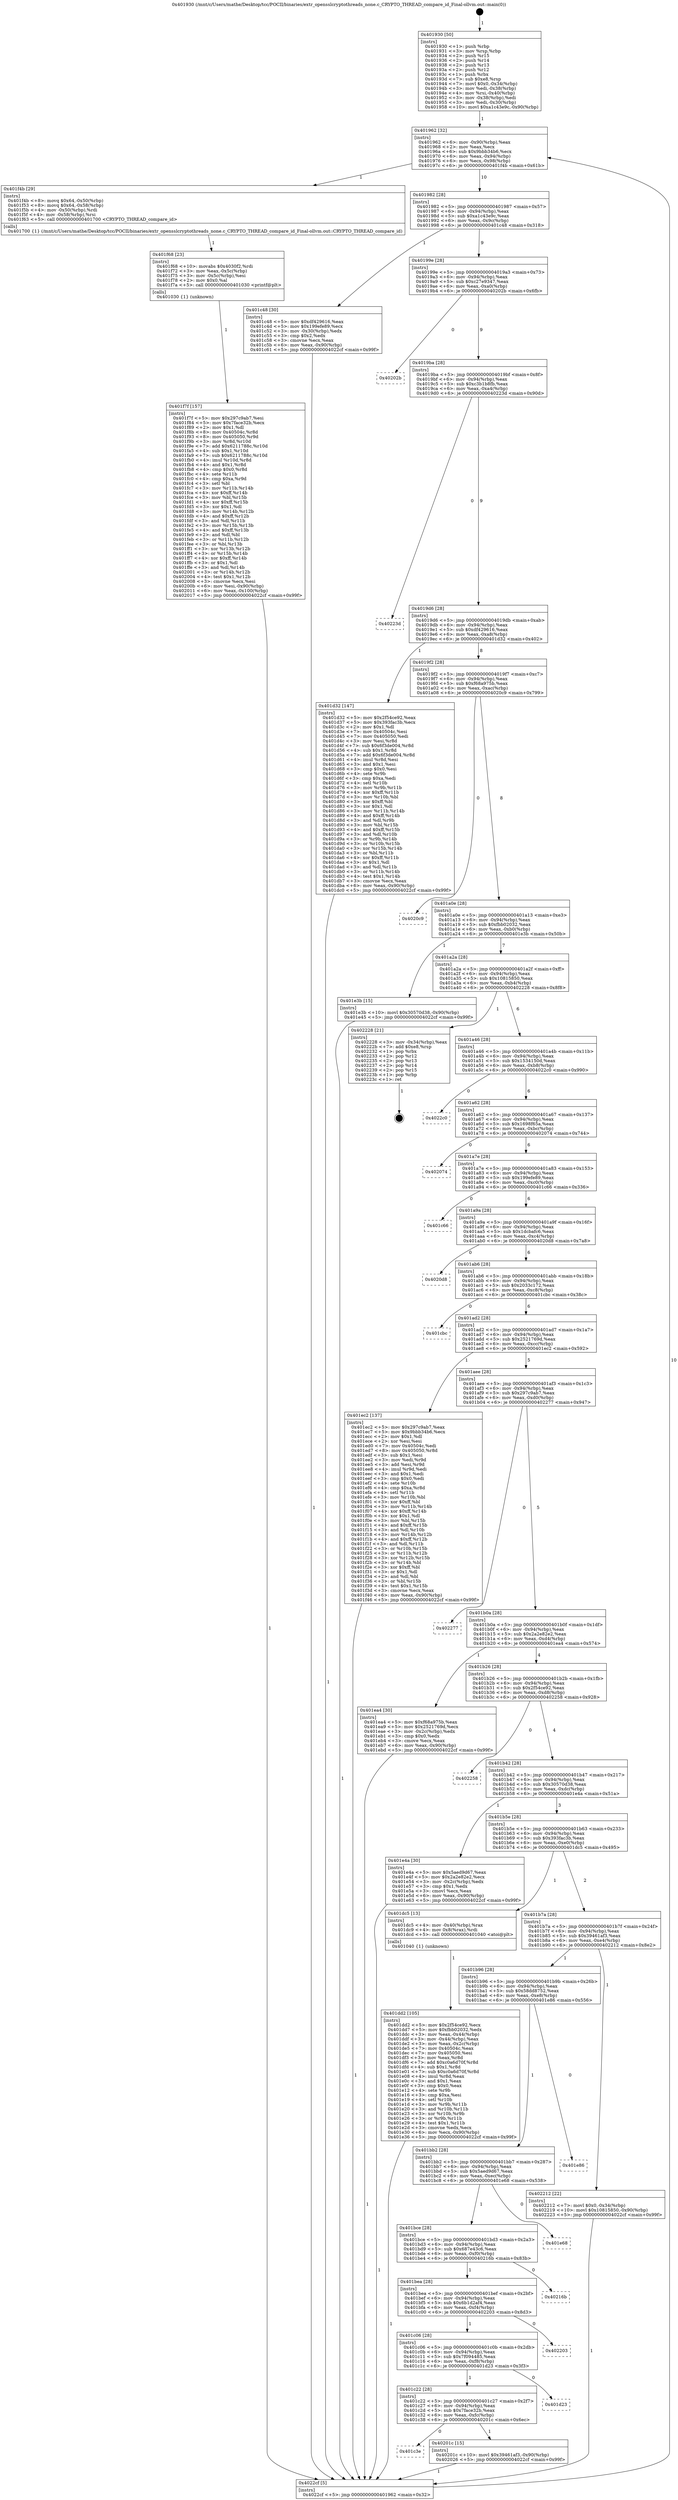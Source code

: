 digraph "0x401930" {
  label = "0x401930 (/mnt/c/Users/mathe/Desktop/tcc/POCII/binaries/extr_opensslcryptothreads_none.c_CRYPTO_THREAD_compare_id_Final-ollvm.out::main(0))"
  labelloc = "t"
  node[shape=record]

  Entry [label="",width=0.3,height=0.3,shape=circle,fillcolor=black,style=filled]
  "0x401962" [label="{
     0x401962 [32]\l
     | [instrs]\l
     &nbsp;&nbsp;0x401962 \<+6\>: mov -0x90(%rbp),%eax\l
     &nbsp;&nbsp;0x401968 \<+2\>: mov %eax,%ecx\l
     &nbsp;&nbsp;0x40196a \<+6\>: sub $0x9bbb34b6,%ecx\l
     &nbsp;&nbsp;0x401970 \<+6\>: mov %eax,-0x94(%rbp)\l
     &nbsp;&nbsp;0x401976 \<+6\>: mov %ecx,-0x98(%rbp)\l
     &nbsp;&nbsp;0x40197c \<+6\>: je 0000000000401f4b \<main+0x61b\>\l
  }"]
  "0x401f4b" [label="{
     0x401f4b [29]\l
     | [instrs]\l
     &nbsp;&nbsp;0x401f4b \<+8\>: movq $0x64,-0x50(%rbp)\l
     &nbsp;&nbsp;0x401f53 \<+8\>: movq $0x64,-0x58(%rbp)\l
     &nbsp;&nbsp;0x401f5b \<+4\>: mov -0x50(%rbp),%rdi\l
     &nbsp;&nbsp;0x401f5f \<+4\>: mov -0x58(%rbp),%rsi\l
     &nbsp;&nbsp;0x401f63 \<+5\>: call 0000000000401700 \<CRYPTO_THREAD_compare_id\>\l
     | [calls]\l
     &nbsp;&nbsp;0x401700 \{1\} (/mnt/c/Users/mathe/Desktop/tcc/POCII/binaries/extr_opensslcryptothreads_none.c_CRYPTO_THREAD_compare_id_Final-ollvm.out::CRYPTO_THREAD_compare_id)\l
  }"]
  "0x401982" [label="{
     0x401982 [28]\l
     | [instrs]\l
     &nbsp;&nbsp;0x401982 \<+5\>: jmp 0000000000401987 \<main+0x57\>\l
     &nbsp;&nbsp;0x401987 \<+6\>: mov -0x94(%rbp),%eax\l
     &nbsp;&nbsp;0x40198d \<+5\>: sub $0xa1c43e9c,%eax\l
     &nbsp;&nbsp;0x401992 \<+6\>: mov %eax,-0x9c(%rbp)\l
     &nbsp;&nbsp;0x401998 \<+6\>: je 0000000000401c48 \<main+0x318\>\l
  }"]
  Exit [label="",width=0.3,height=0.3,shape=circle,fillcolor=black,style=filled,peripheries=2]
  "0x401c48" [label="{
     0x401c48 [30]\l
     | [instrs]\l
     &nbsp;&nbsp;0x401c48 \<+5\>: mov $0xdf429616,%eax\l
     &nbsp;&nbsp;0x401c4d \<+5\>: mov $0x199efe89,%ecx\l
     &nbsp;&nbsp;0x401c52 \<+3\>: mov -0x30(%rbp),%edx\l
     &nbsp;&nbsp;0x401c55 \<+3\>: cmp $0x2,%edx\l
     &nbsp;&nbsp;0x401c58 \<+3\>: cmovne %ecx,%eax\l
     &nbsp;&nbsp;0x401c5b \<+6\>: mov %eax,-0x90(%rbp)\l
     &nbsp;&nbsp;0x401c61 \<+5\>: jmp 00000000004022cf \<main+0x99f\>\l
  }"]
  "0x40199e" [label="{
     0x40199e [28]\l
     | [instrs]\l
     &nbsp;&nbsp;0x40199e \<+5\>: jmp 00000000004019a3 \<main+0x73\>\l
     &nbsp;&nbsp;0x4019a3 \<+6\>: mov -0x94(%rbp),%eax\l
     &nbsp;&nbsp;0x4019a9 \<+5\>: sub $0xc27e9347,%eax\l
     &nbsp;&nbsp;0x4019ae \<+6\>: mov %eax,-0xa0(%rbp)\l
     &nbsp;&nbsp;0x4019b4 \<+6\>: je 000000000040202b \<main+0x6fb\>\l
  }"]
  "0x4022cf" [label="{
     0x4022cf [5]\l
     | [instrs]\l
     &nbsp;&nbsp;0x4022cf \<+5\>: jmp 0000000000401962 \<main+0x32\>\l
  }"]
  "0x401930" [label="{
     0x401930 [50]\l
     | [instrs]\l
     &nbsp;&nbsp;0x401930 \<+1\>: push %rbp\l
     &nbsp;&nbsp;0x401931 \<+3\>: mov %rsp,%rbp\l
     &nbsp;&nbsp;0x401934 \<+2\>: push %r15\l
     &nbsp;&nbsp;0x401936 \<+2\>: push %r14\l
     &nbsp;&nbsp;0x401938 \<+2\>: push %r13\l
     &nbsp;&nbsp;0x40193a \<+2\>: push %r12\l
     &nbsp;&nbsp;0x40193c \<+1\>: push %rbx\l
     &nbsp;&nbsp;0x40193d \<+7\>: sub $0xe8,%rsp\l
     &nbsp;&nbsp;0x401944 \<+7\>: movl $0x0,-0x34(%rbp)\l
     &nbsp;&nbsp;0x40194b \<+3\>: mov %edi,-0x38(%rbp)\l
     &nbsp;&nbsp;0x40194e \<+4\>: mov %rsi,-0x40(%rbp)\l
     &nbsp;&nbsp;0x401952 \<+3\>: mov -0x38(%rbp),%edi\l
     &nbsp;&nbsp;0x401955 \<+3\>: mov %edi,-0x30(%rbp)\l
     &nbsp;&nbsp;0x401958 \<+10\>: movl $0xa1c43e9c,-0x90(%rbp)\l
  }"]
  "0x401c3e" [label="{
     0x401c3e\l
  }", style=dashed]
  "0x40202b" [label="{
     0x40202b\l
  }", style=dashed]
  "0x4019ba" [label="{
     0x4019ba [28]\l
     | [instrs]\l
     &nbsp;&nbsp;0x4019ba \<+5\>: jmp 00000000004019bf \<main+0x8f\>\l
     &nbsp;&nbsp;0x4019bf \<+6\>: mov -0x94(%rbp),%eax\l
     &nbsp;&nbsp;0x4019c5 \<+5\>: sub $0xc3b1b8fb,%eax\l
     &nbsp;&nbsp;0x4019ca \<+6\>: mov %eax,-0xa4(%rbp)\l
     &nbsp;&nbsp;0x4019d0 \<+6\>: je 000000000040223d \<main+0x90d\>\l
  }"]
  "0x40201c" [label="{
     0x40201c [15]\l
     | [instrs]\l
     &nbsp;&nbsp;0x40201c \<+10\>: movl $0x39461af3,-0x90(%rbp)\l
     &nbsp;&nbsp;0x402026 \<+5\>: jmp 00000000004022cf \<main+0x99f\>\l
  }"]
  "0x40223d" [label="{
     0x40223d\l
  }", style=dashed]
  "0x4019d6" [label="{
     0x4019d6 [28]\l
     | [instrs]\l
     &nbsp;&nbsp;0x4019d6 \<+5\>: jmp 00000000004019db \<main+0xab\>\l
     &nbsp;&nbsp;0x4019db \<+6\>: mov -0x94(%rbp),%eax\l
     &nbsp;&nbsp;0x4019e1 \<+5\>: sub $0xdf429616,%eax\l
     &nbsp;&nbsp;0x4019e6 \<+6\>: mov %eax,-0xa8(%rbp)\l
     &nbsp;&nbsp;0x4019ec \<+6\>: je 0000000000401d32 \<main+0x402\>\l
  }"]
  "0x401c22" [label="{
     0x401c22 [28]\l
     | [instrs]\l
     &nbsp;&nbsp;0x401c22 \<+5\>: jmp 0000000000401c27 \<main+0x2f7\>\l
     &nbsp;&nbsp;0x401c27 \<+6\>: mov -0x94(%rbp),%eax\l
     &nbsp;&nbsp;0x401c2d \<+5\>: sub $0x7face32b,%eax\l
     &nbsp;&nbsp;0x401c32 \<+6\>: mov %eax,-0xfc(%rbp)\l
     &nbsp;&nbsp;0x401c38 \<+6\>: je 000000000040201c \<main+0x6ec\>\l
  }"]
  "0x401d32" [label="{
     0x401d32 [147]\l
     | [instrs]\l
     &nbsp;&nbsp;0x401d32 \<+5\>: mov $0x2f54ce92,%eax\l
     &nbsp;&nbsp;0x401d37 \<+5\>: mov $0x393fac3b,%ecx\l
     &nbsp;&nbsp;0x401d3c \<+2\>: mov $0x1,%dl\l
     &nbsp;&nbsp;0x401d3e \<+7\>: mov 0x40504c,%esi\l
     &nbsp;&nbsp;0x401d45 \<+7\>: mov 0x405050,%edi\l
     &nbsp;&nbsp;0x401d4c \<+3\>: mov %esi,%r8d\l
     &nbsp;&nbsp;0x401d4f \<+7\>: sub $0x6f3de004,%r8d\l
     &nbsp;&nbsp;0x401d56 \<+4\>: sub $0x1,%r8d\l
     &nbsp;&nbsp;0x401d5a \<+7\>: add $0x6f3de004,%r8d\l
     &nbsp;&nbsp;0x401d61 \<+4\>: imul %r8d,%esi\l
     &nbsp;&nbsp;0x401d65 \<+3\>: and $0x1,%esi\l
     &nbsp;&nbsp;0x401d68 \<+3\>: cmp $0x0,%esi\l
     &nbsp;&nbsp;0x401d6b \<+4\>: sete %r9b\l
     &nbsp;&nbsp;0x401d6f \<+3\>: cmp $0xa,%edi\l
     &nbsp;&nbsp;0x401d72 \<+4\>: setl %r10b\l
     &nbsp;&nbsp;0x401d76 \<+3\>: mov %r9b,%r11b\l
     &nbsp;&nbsp;0x401d79 \<+4\>: xor $0xff,%r11b\l
     &nbsp;&nbsp;0x401d7d \<+3\>: mov %r10b,%bl\l
     &nbsp;&nbsp;0x401d80 \<+3\>: xor $0xff,%bl\l
     &nbsp;&nbsp;0x401d83 \<+3\>: xor $0x1,%dl\l
     &nbsp;&nbsp;0x401d86 \<+3\>: mov %r11b,%r14b\l
     &nbsp;&nbsp;0x401d89 \<+4\>: and $0xff,%r14b\l
     &nbsp;&nbsp;0x401d8d \<+3\>: and %dl,%r9b\l
     &nbsp;&nbsp;0x401d90 \<+3\>: mov %bl,%r15b\l
     &nbsp;&nbsp;0x401d93 \<+4\>: and $0xff,%r15b\l
     &nbsp;&nbsp;0x401d97 \<+3\>: and %dl,%r10b\l
     &nbsp;&nbsp;0x401d9a \<+3\>: or %r9b,%r14b\l
     &nbsp;&nbsp;0x401d9d \<+3\>: or %r10b,%r15b\l
     &nbsp;&nbsp;0x401da0 \<+3\>: xor %r15b,%r14b\l
     &nbsp;&nbsp;0x401da3 \<+3\>: or %bl,%r11b\l
     &nbsp;&nbsp;0x401da6 \<+4\>: xor $0xff,%r11b\l
     &nbsp;&nbsp;0x401daa \<+3\>: or $0x1,%dl\l
     &nbsp;&nbsp;0x401dad \<+3\>: and %dl,%r11b\l
     &nbsp;&nbsp;0x401db0 \<+3\>: or %r11b,%r14b\l
     &nbsp;&nbsp;0x401db3 \<+4\>: test $0x1,%r14b\l
     &nbsp;&nbsp;0x401db7 \<+3\>: cmovne %ecx,%eax\l
     &nbsp;&nbsp;0x401dba \<+6\>: mov %eax,-0x90(%rbp)\l
     &nbsp;&nbsp;0x401dc0 \<+5\>: jmp 00000000004022cf \<main+0x99f\>\l
  }"]
  "0x4019f2" [label="{
     0x4019f2 [28]\l
     | [instrs]\l
     &nbsp;&nbsp;0x4019f2 \<+5\>: jmp 00000000004019f7 \<main+0xc7\>\l
     &nbsp;&nbsp;0x4019f7 \<+6\>: mov -0x94(%rbp),%eax\l
     &nbsp;&nbsp;0x4019fd \<+5\>: sub $0xf68a975b,%eax\l
     &nbsp;&nbsp;0x401a02 \<+6\>: mov %eax,-0xac(%rbp)\l
     &nbsp;&nbsp;0x401a08 \<+6\>: je 00000000004020c9 \<main+0x799\>\l
  }"]
  "0x401d23" [label="{
     0x401d23\l
  }", style=dashed]
  "0x4020c9" [label="{
     0x4020c9\l
  }", style=dashed]
  "0x401a0e" [label="{
     0x401a0e [28]\l
     | [instrs]\l
     &nbsp;&nbsp;0x401a0e \<+5\>: jmp 0000000000401a13 \<main+0xe3\>\l
     &nbsp;&nbsp;0x401a13 \<+6\>: mov -0x94(%rbp),%eax\l
     &nbsp;&nbsp;0x401a19 \<+5\>: sub $0xfbb02032,%eax\l
     &nbsp;&nbsp;0x401a1e \<+6\>: mov %eax,-0xb0(%rbp)\l
     &nbsp;&nbsp;0x401a24 \<+6\>: je 0000000000401e3b \<main+0x50b\>\l
  }"]
  "0x401c06" [label="{
     0x401c06 [28]\l
     | [instrs]\l
     &nbsp;&nbsp;0x401c06 \<+5\>: jmp 0000000000401c0b \<main+0x2db\>\l
     &nbsp;&nbsp;0x401c0b \<+6\>: mov -0x94(%rbp),%eax\l
     &nbsp;&nbsp;0x401c11 \<+5\>: sub $0x7f094485,%eax\l
     &nbsp;&nbsp;0x401c16 \<+6\>: mov %eax,-0xf8(%rbp)\l
     &nbsp;&nbsp;0x401c1c \<+6\>: je 0000000000401d23 \<main+0x3f3\>\l
  }"]
  "0x401e3b" [label="{
     0x401e3b [15]\l
     | [instrs]\l
     &nbsp;&nbsp;0x401e3b \<+10\>: movl $0x30570d38,-0x90(%rbp)\l
     &nbsp;&nbsp;0x401e45 \<+5\>: jmp 00000000004022cf \<main+0x99f\>\l
  }"]
  "0x401a2a" [label="{
     0x401a2a [28]\l
     | [instrs]\l
     &nbsp;&nbsp;0x401a2a \<+5\>: jmp 0000000000401a2f \<main+0xff\>\l
     &nbsp;&nbsp;0x401a2f \<+6\>: mov -0x94(%rbp),%eax\l
     &nbsp;&nbsp;0x401a35 \<+5\>: sub $0x10815850,%eax\l
     &nbsp;&nbsp;0x401a3a \<+6\>: mov %eax,-0xb4(%rbp)\l
     &nbsp;&nbsp;0x401a40 \<+6\>: je 0000000000402228 \<main+0x8f8\>\l
  }"]
  "0x402203" [label="{
     0x402203\l
  }", style=dashed]
  "0x402228" [label="{
     0x402228 [21]\l
     | [instrs]\l
     &nbsp;&nbsp;0x402228 \<+3\>: mov -0x34(%rbp),%eax\l
     &nbsp;&nbsp;0x40222b \<+7\>: add $0xe8,%rsp\l
     &nbsp;&nbsp;0x402232 \<+1\>: pop %rbx\l
     &nbsp;&nbsp;0x402233 \<+2\>: pop %r12\l
     &nbsp;&nbsp;0x402235 \<+2\>: pop %r13\l
     &nbsp;&nbsp;0x402237 \<+2\>: pop %r14\l
     &nbsp;&nbsp;0x402239 \<+2\>: pop %r15\l
     &nbsp;&nbsp;0x40223b \<+1\>: pop %rbp\l
     &nbsp;&nbsp;0x40223c \<+1\>: ret\l
  }"]
  "0x401a46" [label="{
     0x401a46 [28]\l
     | [instrs]\l
     &nbsp;&nbsp;0x401a46 \<+5\>: jmp 0000000000401a4b \<main+0x11b\>\l
     &nbsp;&nbsp;0x401a4b \<+6\>: mov -0x94(%rbp),%eax\l
     &nbsp;&nbsp;0x401a51 \<+5\>: sub $0x1534150d,%eax\l
     &nbsp;&nbsp;0x401a56 \<+6\>: mov %eax,-0xb8(%rbp)\l
     &nbsp;&nbsp;0x401a5c \<+6\>: je 00000000004022c0 \<main+0x990\>\l
  }"]
  "0x401bea" [label="{
     0x401bea [28]\l
     | [instrs]\l
     &nbsp;&nbsp;0x401bea \<+5\>: jmp 0000000000401bef \<main+0x2bf\>\l
     &nbsp;&nbsp;0x401bef \<+6\>: mov -0x94(%rbp),%eax\l
     &nbsp;&nbsp;0x401bf5 \<+5\>: sub $0x6b1d2af4,%eax\l
     &nbsp;&nbsp;0x401bfa \<+6\>: mov %eax,-0xf4(%rbp)\l
     &nbsp;&nbsp;0x401c00 \<+6\>: je 0000000000402203 \<main+0x8d3\>\l
  }"]
  "0x4022c0" [label="{
     0x4022c0\l
  }", style=dashed]
  "0x401a62" [label="{
     0x401a62 [28]\l
     | [instrs]\l
     &nbsp;&nbsp;0x401a62 \<+5\>: jmp 0000000000401a67 \<main+0x137\>\l
     &nbsp;&nbsp;0x401a67 \<+6\>: mov -0x94(%rbp),%eax\l
     &nbsp;&nbsp;0x401a6d \<+5\>: sub $0x1698f65a,%eax\l
     &nbsp;&nbsp;0x401a72 \<+6\>: mov %eax,-0xbc(%rbp)\l
     &nbsp;&nbsp;0x401a78 \<+6\>: je 0000000000402074 \<main+0x744\>\l
  }"]
  "0x40216b" [label="{
     0x40216b\l
  }", style=dashed]
  "0x402074" [label="{
     0x402074\l
  }", style=dashed]
  "0x401a7e" [label="{
     0x401a7e [28]\l
     | [instrs]\l
     &nbsp;&nbsp;0x401a7e \<+5\>: jmp 0000000000401a83 \<main+0x153\>\l
     &nbsp;&nbsp;0x401a83 \<+6\>: mov -0x94(%rbp),%eax\l
     &nbsp;&nbsp;0x401a89 \<+5\>: sub $0x199efe89,%eax\l
     &nbsp;&nbsp;0x401a8e \<+6\>: mov %eax,-0xc0(%rbp)\l
     &nbsp;&nbsp;0x401a94 \<+6\>: je 0000000000401c66 \<main+0x336\>\l
  }"]
  "0x401bce" [label="{
     0x401bce [28]\l
     | [instrs]\l
     &nbsp;&nbsp;0x401bce \<+5\>: jmp 0000000000401bd3 \<main+0x2a3\>\l
     &nbsp;&nbsp;0x401bd3 \<+6\>: mov -0x94(%rbp),%eax\l
     &nbsp;&nbsp;0x401bd9 \<+5\>: sub $0x687e43c6,%eax\l
     &nbsp;&nbsp;0x401bde \<+6\>: mov %eax,-0xf0(%rbp)\l
     &nbsp;&nbsp;0x401be4 \<+6\>: je 000000000040216b \<main+0x83b\>\l
  }"]
  "0x401c66" [label="{
     0x401c66\l
  }", style=dashed]
  "0x401a9a" [label="{
     0x401a9a [28]\l
     | [instrs]\l
     &nbsp;&nbsp;0x401a9a \<+5\>: jmp 0000000000401a9f \<main+0x16f\>\l
     &nbsp;&nbsp;0x401a9f \<+6\>: mov -0x94(%rbp),%eax\l
     &nbsp;&nbsp;0x401aa5 \<+5\>: sub $0x1dcbafc6,%eax\l
     &nbsp;&nbsp;0x401aaa \<+6\>: mov %eax,-0xc4(%rbp)\l
     &nbsp;&nbsp;0x401ab0 \<+6\>: je 00000000004020d8 \<main+0x7a8\>\l
  }"]
  "0x401e68" [label="{
     0x401e68\l
  }", style=dashed]
  "0x4020d8" [label="{
     0x4020d8\l
  }", style=dashed]
  "0x401ab6" [label="{
     0x401ab6 [28]\l
     | [instrs]\l
     &nbsp;&nbsp;0x401ab6 \<+5\>: jmp 0000000000401abb \<main+0x18b\>\l
     &nbsp;&nbsp;0x401abb \<+6\>: mov -0x94(%rbp),%eax\l
     &nbsp;&nbsp;0x401ac1 \<+5\>: sub $0x2033c172,%eax\l
     &nbsp;&nbsp;0x401ac6 \<+6\>: mov %eax,-0xc8(%rbp)\l
     &nbsp;&nbsp;0x401acc \<+6\>: je 0000000000401cbc \<main+0x38c\>\l
  }"]
  "0x401bb2" [label="{
     0x401bb2 [28]\l
     | [instrs]\l
     &nbsp;&nbsp;0x401bb2 \<+5\>: jmp 0000000000401bb7 \<main+0x287\>\l
     &nbsp;&nbsp;0x401bb7 \<+6\>: mov -0x94(%rbp),%eax\l
     &nbsp;&nbsp;0x401bbd \<+5\>: sub $0x5aed9d67,%eax\l
     &nbsp;&nbsp;0x401bc2 \<+6\>: mov %eax,-0xec(%rbp)\l
     &nbsp;&nbsp;0x401bc8 \<+6\>: je 0000000000401e68 \<main+0x538\>\l
  }"]
  "0x401cbc" [label="{
     0x401cbc\l
  }", style=dashed]
  "0x401ad2" [label="{
     0x401ad2 [28]\l
     | [instrs]\l
     &nbsp;&nbsp;0x401ad2 \<+5\>: jmp 0000000000401ad7 \<main+0x1a7\>\l
     &nbsp;&nbsp;0x401ad7 \<+6\>: mov -0x94(%rbp),%eax\l
     &nbsp;&nbsp;0x401add \<+5\>: sub $0x2521769d,%eax\l
     &nbsp;&nbsp;0x401ae2 \<+6\>: mov %eax,-0xcc(%rbp)\l
     &nbsp;&nbsp;0x401ae8 \<+6\>: je 0000000000401ec2 \<main+0x592\>\l
  }"]
  "0x401e86" [label="{
     0x401e86\l
  }", style=dashed]
  "0x401ec2" [label="{
     0x401ec2 [137]\l
     | [instrs]\l
     &nbsp;&nbsp;0x401ec2 \<+5\>: mov $0x297c9ab7,%eax\l
     &nbsp;&nbsp;0x401ec7 \<+5\>: mov $0x9bbb34b6,%ecx\l
     &nbsp;&nbsp;0x401ecc \<+2\>: mov $0x1,%dl\l
     &nbsp;&nbsp;0x401ece \<+2\>: xor %esi,%esi\l
     &nbsp;&nbsp;0x401ed0 \<+7\>: mov 0x40504c,%edi\l
     &nbsp;&nbsp;0x401ed7 \<+8\>: mov 0x405050,%r8d\l
     &nbsp;&nbsp;0x401edf \<+3\>: sub $0x1,%esi\l
     &nbsp;&nbsp;0x401ee2 \<+3\>: mov %edi,%r9d\l
     &nbsp;&nbsp;0x401ee5 \<+3\>: add %esi,%r9d\l
     &nbsp;&nbsp;0x401ee8 \<+4\>: imul %r9d,%edi\l
     &nbsp;&nbsp;0x401eec \<+3\>: and $0x1,%edi\l
     &nbsp;&nbsp;0x401eef \<+3\>: cmp $0x0,%edi\l
     &nbsp;&nbsp;0x401ef2 \<+4\>: sete %r10b\l
     &nbsp;&nbsp;0x401ef6 \<+4\>: cmp $0xa,%r8d\l
     &nbsp;&nbsp;0x401efa \<+4\>: setl %r11b\l
     &nbsp;&nbsp;0x401efe \<+3\>: mov %r10b,%bl\l
     &nbsp;&nbsp;0x401f01 \<+3\>: xor $0xff,%bl\l
     &nbsp;&nbsp;0x401f04 \<+3\>: mov %r11b,%r14b\l
     &nbsp;&nbsp;0x401f07 \<+4\>: xor $0xff,%r14b\l
     &nbsp;&nbsp;0x401f0b \<+3\>: xor $0x1,%dl\l
     &nbsp;&nbsp;0x401f0e \<+3\>: mov %bl,%r15b\l
     &nbsp;&nbsp;0x401f11 \<+4\>: and $0xff,%r15b\l
     &nbsp;&nbsp;0x401f15 \<+3\>: and %dl,%r10b\l
     &nbsp;&nbsp;0x401f18 \<+3\>: mov %r14b,%r12b\l
     &nbsp;&nbsp;0x401f1b \<+4\>: and $0xff,%r12b\l
     &nbsp;&nbsp;0x401f1f \<+3\>: and %dl,%r11b\l
     &nbsp;&nbsp;0x401f22 \<+3\>: or %r10b,%r15b\l
     &nbsp;&nbsp;0x401f25 \<+3\>: or %r11b,%r12b\l
     &nbsp;&nbsp;0x401f28 \<+3\>: xor %r12b,%r15b\l
     &nbsp;&nbsp;0x401f2b \<+3\>: or %r14b,%bl\l
     &nbsp;&nbsp;0x401f2e \<+3\>: xor $0xff,%bl\l
     &nbsp;&nbsp;0x401f31 \<+3\>: or $0x1,%dl\l
     &nbsp;&nbsp;0x401f34 \<+2\>: and %dl,%bl\l
     &nbsp;&nbsp;0x401f36 \<+3\>: or %bl,%r15b\l
     &nbsp;&nbsp;0x401f39 \<+4\>: test $0x1,%r15b\l
     &nbsp;&nbsp;0x401f3d \<+3\>: cmovne %ecx,%eax\l
     &nbsp;&nbsp;0x401f40 \<+6\>: mov %eax,-0x90(%rbp)\l
     &nbsp;&nbsp;0x401f46 \<+5\>: jmp 00000000004022cf \<main+0x99f\>\l
  }"]
  "0x401aee" [label="{
     0x401aee [28]\l
     | [instrs]\l
     &nbsp;&nbsp;0x401aee \<+5\>: jmp 0000000000401af3 \<main+0x1c3\>\l
     &nbsp;&nbsp;0x401af3 \<+6\>: mov -0x94(%rbp),%eax\l
     &nbsp;&nbsp;0x401af9 \<+5\>: sub $0x297c9ab7,%eax\l
     &nbsp;&nbsp;0x401afe \<+6\>: mov %eax,-0xd0(%rbp)\l
     &nbsp;&nbsp;0x401b04 \<+6\>: je 0000000000402277 \<main+0x947\>\l
  }"]
  "0x401b96" [label="{
     0x401b96 [28]\l
     | [instrs]\l
     &nbsp;&nbsp;0x401b96 \<+5\>: jmp 0000000000401b9b \<main+0x26b\>\l
     &nbsp;&nbsp;0x401b9b \<+6\>: mov -0x94(%rbp),%eax\l
     &nbsp;&nbsp;0x401ba1 \<+5\>: sub $0x58dd8752,%eax\l
     &nbsp;&nbsp;0x401ba6 \<+6\>: mov %eax,-0xe8(%rbp)\l
     &nbsp;&nbsp;0x401bac \<+6\>: je 0000000000401e86 \<main+0x556\>\l
  }"]
  "0x402277" [label="{
     0x402277\l
  }", style=dashed]
  "0x401b0a" [label="{
     0x401b0a [28]\l
     | [instrs]\l
     &nbsp;&nbsp;0x401b0a \<+5\>: jmp 0000000000401b0f \<main+0x1df\>\l
     &nbsp;&nbsp;0x401b0f \<+6\>: mov -0x94(%rbp),%eax\l
     &nbsp;&nbsp;0x401b15 \<+5\>: sub $0x2a2e82e2,%eax\l
     &nbsp;&nbsp;0x401b1a \<+6\>: mov %eax,-0xd4(%rbp)\l
     &nbsp;&nbsp;0x401b20 \<+6\>: je 0000000000401ea4 \<main+0x574\>\l
  }"]
  "0x402212" [label="{
     0x402212 [22]\l
     | [instrs]\l
     &nbsp;&nbsp;0x402212 \<+7\>: movl $0x0,-0x34(%rbp)\l
     &nbsp;&nbsp;0x402219 \<+10\>: movl $0x10815850,-0x90(%rbp)\l
     &nbsp;&nbsp;0x402223 \<+5\>: jmp 00000000004022cf \<main+0x99f\>\l
  }"]
  "0x401ea4" [label="{
     0x401ea4 [30]\l
     | [instrs]\l
     &nbsp;&nbsp;0x401ea4 \<+5\>: mov $0xf68a975b,%eax\l
     &nbsp;&nbsp;0x401ea9 \<+5\>: mov $0x2521769d,%ecx\l
     &nbsp;&nbsp;0x401eae \<+3\>: mov -0x2c(%rbp),%edx\l
     &nbsp;&nbsp;0x401eb1 \<+3\>: cmp $0x0,%edx\l
     &nbsp;&nbsp;0x401eb4 \<+3\>: cmove %ecx,%eax\l
     &nbsp;&nbsp;0x401eb7 \<+6\>: mov %eax,-0x90(%rbp)\l
     &nbsp;&nbsp;0x401ebd \<+5\>: jmp 00000000004022cf \<main+0x99f\>\l
  }"]
  "0x401b26" [label="{
     0x401b26 [28]\l
     | [instrs]\l
     &nbsp;&nbsp;0x401b26 \<+5\>: jmp 0000000000401b2b \<main+0x1fb\>\l
     &nbsp;&nbsp;0x401b2b \<+6\>: mov -0x94(%rbp),%eax\l
     &nbsp;&nbsp;0x401b31 \<+5\>: sub $0x2f54ce92,%eax\l
     &nbsp;&nbsp;0x401b36 \<+6\>: mov %eax,-0xd8(%rbp)\l
     &nbsp;&nbsp;0x401b3c \<+6\>: je 0000000000402258 \<main+0x928\>\l
  }"]
  "0x401f7f" [label="{
     0x401f7f [157]\l
     | [instrs]\l
     &nbsp;&nbsp;0x401f7f \<+5\>: mov $0x297c9ab7,%esi\l
     &nbsp;&nbsp;0x401f84 \<+5\>: mov $0x7face32b,%ecx\l
     &nbsp;&nbsp;0x401f89 \<+2\>: mov $0x1,%dl\l
     &nbsp;&nbsp;0x401f8b \<+8\>: mov 0x40504c,%r8d\l
     &nbsp;&nbsp;0x401f93 \<+8\>: mov 0x405050,%r9d\l
     &nbsp;&nbsp;0x401f9b \<+3\>: mov %r8d,%r10d\l
     &nbsp;&nbsp;0x401f9e \<+7\>: add $0x6211788c,%r10d\l
     &nbsp;&nbsp;0x401fa5 \<+4\>: sub $0x1,%r10d\l
     &nbsp;&nbsp;0x401fa9 \<+7\>: sub $0x6211788c,%r10d\l
     &nbsp;&nbsp;0x401fb0 \<+4\>: imul %r10d,%r8d\l
     &nbsp;&nbsp;0x401fb4 \<+4\>: and $0x1,%r8d\l
     &nbsp;&nbsp;0x401fb8 \<+4\>: cmp $0x0,%r8d\l
     &nbsp;&nbsp;0x401fbc \<+4\>: sete %r11b\l
     &nbsp;&nbsp;0x401fc0 \<+4\>: cmp $0xa,%r9d\l
     &nbsp;&nbsp;0x401fc4 \<+3\>: setl %bl\l
     &nbsp;&nbsp;0x401fc7 \<+3\>: mov %r11b,%r14b\l
     &nbsp;&nbsp;0x401fca \<+4\>: xor $0xff,%r14b\l
     &nbsp;&nbsp;0x401fce \<+3\>: mov %bl,%r15b\l
     &nbsp;&nbsp;0x401fd1 \<+4\>: xor $0xff,%r15b\l
     &nbsp;&nbsp;0x401fd5 \<+3\>: xor $0x1,%dl\l
     &nbsp;&nbsp;0x401fd8 \<+3\>: mov %r14b,%r12b\l
     &nbsp;&nbsp;0x401fdb \<+4\>: and $0xff,%r12b\l
     &nbsp;&nbsp;0x401fdf \<+3\>: and %dl,%r11b\l
     &nbsp;&nbsp;0x401fe2 \<+3\>: mov %r15b,%r13b\l
     &nbsp;&nbsp;0x401fe5 \<+4\>: and $0xff,%r13b\l
     &nbsp;&nbsp;0x401fe9 \<+2\>: and %dl,%bl\l
     &nbsp;&nbsp;0x401feb \<+3\>: or %r11b,%r12b\l
     &nbsp;&nbsp;0x401fee \<+3\>: or %bl,%r13b\l
     &nbsp;&nbsp;0x401ff1 \<+3\>: xor %r13b,%r12b\l
     &nbsp;&nbsp;0x401ff4 \<+3\>: or %r15b,%r14b\l
     &nbsp;&nbsp;0x401ff7 \<+4\>: xor $0xff,%r14b\l
     &nbsp;&nbsp;0x401ffb \<+3\>: or $0x1,%dl\l
     &nbsp;&nbsp;0x401ffe \<+3\>: and %dl,%r14b\l
     &nbsp;&nbsp;0x402001 \<+3\>: or %r14b,%r12b\l
     &nbsp;&nbsp;0x402004 \<+4\>: test $0x1,%r12b\l
     &nbsp;&nbsp;0x402008 \<+3\>: cmovne %ecx,%esi\l
     &nbsp;&nbsp;0x40200b \<+6\>: mov %esi,-0x90(%rbp)\l
     &nbsp;&nbsp;0x402011 \<+6\>: mov %eax,-0x100(%rbp)\l
     &nbsp;&nbsp;0x402017 \<+5\>: jmp 00000000004022cf \<main+0x99f\>\l
  }"]
  "0x402258" [label="{
     0x402258\l
  }", style=dashed]
  "0x401b42" [label="{
     0x401b42 [28]\l
     | [instrs]\l
     &nbsp;&nbsp;0x401b42 \<+5\>: jmp 0000000000401b47 \<main+0x217\>\l
     &nbsp;&nbsp;0x401b47 \<+6\>: mov -0x94(%rbp),%eax\l
     &nbsp;&nbsp;0x401b4d \<+5\>: sub $0x30570d38,%eax\l
     &nbsp;&nbsp;0x401b52 \<+6\>: mov %eax,-0xdc(%rbp)\l
     &nbsp;&nbsp;0x401b58 \<+6\>: je 0000000000401e4a \<main+0x51a\>\l
  }"]
  "0x401f68" [label="{
     0x401f68 [23]\l
     | [instrs]\l
     &nbsp;&nbsp;0x401f68 \<+10\>: movabs $0x4030f2,%rdi\l
     &nbsp;&nbsp;0x401f72 \<+3\>: mov %eax,-0x5c(%rbp)\l
     &nbsp;&nbsp;0x401f75 \<+3\>: mov -0x5c(%rbp),%esi\l
     &nbsp;&nbsp;0x401f78 \<+2\>: mov $0x0,%al\l
     &nbsp;&nbsp;0x401f7a \<+5\>: call 0000000000401030 \<printf@plt\>\l
     | [calls]\l
     &nbsp;&nbsp;0x401030 \{1\} (unknown)\l
  }"]
  "0x401e4a" [label="{
     0x401e4a [30]\l
     | [instrs]\l
     &nbsp;&nbsp;0x401e4a \<+5\>: mov $0x5aed9d67,%eax\l
     &nbsp;&nbsp;0x401e4f \<+5\>: mov $0x2a2e82e2,%ecx\l
     &nbsp;&nbsp;0x401e54 \<+3\>: mov -0x2c(%rbp),%edx\l
     &nbsp;&nbsp;0x401e57 \<+3\>: cmp $0x1,%edx\l
     &nbsp;&nbsp;0x401e5a \<+3\>: cmovl %ecx,%eax\l
     &nbsp;&nbsp;0x401e5d \<+6\>: mov %eax,-0x90(%rbp)\l
     &nbsp;&nbsp;0x401e63 \<+5\>: jmp 00000000004022cf \<main+0x99f\>\l
  }"]
  "0x401b5e" [label="{
     0x401b5e [28]\l
     | [instrs]\l
     &nbsp;&nbsp;0x401b5e \<+5\>: jmp 0000000000401b63 \<main+0x233\>\l
     &nbsp;&nbsp;0x401b63 \<+6\>: mov -0x94(%rbp),%eax\l
     &nbsp;&nbsp;0x401b69 \<+5\>: sub $0x393fac3b,%eax\l
     &nbsp;&nbsp;0x401b6e \<+6\>: mov %eax,-0xe0(%rbp)\l
     &nbsp;&nbsp;0x401b74 \<+6\>: je 0000000000401dc5 \<main+0x495\>\l
  }"]
  "0x401dd2" [label="{
     0x401dd2 [105]\l
     | [instrs]\l
     &nbsp;&nbsp;0x401dd2 \<+5\>: mov $0x2f54ce92,%ecx\l
     &nbsp;&nbsp;0x401dd7 \<+5\>: mov $0xfbb02032,%edx\l
     &nbsp;&nbsp;0x401ddc \<+3\>: mov %eax,-0x44(%rbp)\l
     &nbsp;&nbsp;0x401ddf \<+3\>: mov -0x44(%rbp),%eax\l
     &nbsp;&nbsp;0x401de2 \<+3\>: mov %eax,-0x2c(%rbp)\l
     &nbsp;&nbsp;0x401de5 \<+7\>: mov 0x40504c,%eax\l
     &nbsp;&nbsp;0x401dec \<+7\>: mov 0x405050,%esi\l
     &nbsp;&nbsp;0x401df3 \<+3\>: mov %eax,%r8d\l
     &nbsp;&nbsp;0x401df6 \<+7\>: add $0xc0a6d70f,%r8d\l
     &nbsp;&nbsp;0x401dfd \<+4\>: sub $0x1,%r8d\l
     &nbsp;&nbsp;0x401e01 \<+7\>: sub $0xc0a6d70f,%r8d\l
     &nbsp;&nbsp;0x401e08 \<+4\>: imul %r8d,%eax\l
     &nbsp;&nbsp;0x401e0c \<+3\>: and $0x1,%eax\l
     &nbsp;&nbsp;0x401e0f \<+3\>: cmp $0x0,%eax\l
     &nbsp;&nbsp;0x401e12 \<+4\>: sete %r9b\l
     &nbsp;&nbsp;0x401e16 \<+3\>: cmp $0xa,%esi\l
     &nbsp;&nbsp;0x401e19 \<+4\>: setl %r10b\l
     &nbsp;&nbsp;0x401e1d \<+3\>: mov %r9b,%r11b\l
     &nbsp;&nbsp;0x401e20 \<+3\>: and %r10b,%r11b\l
     &nbsp;&nbsp;0x401e23 \<+3\>: xor %r10b,%r9b\l
     &nbsp;&nbsp;0x401e26 \<+3\>: or %r9b,%r11b\l
     &nbsp;&nbsp;0x401e29 \<+4\>: test $0x1,%r11b\l
     &nbsp;&nbsp;0x401e2d \<+3\>: cmovne %edx,%ecx\l
     &nbsp;&nbsp;0x401e30 \<+6\>: mov %ecx,-0x90(%rbp)\l
     &nbsp;&nbsp;0x401e36 \<+5\>: jmp 00000000004022cf \<main+0x99f\>\l
  }"]
  "0x401dc5" [label="{
     0x401dc5 [13]\l
     | [instrs]\l
     &nbsp;&nbsp;0x401dc5 \<+4\>: mov -0x40(%rbp),%rax\l
     &nbsp;&nbsp;0x401dc9 \<+4\>: mov 0x8(%rax),%rdi\l
     &nbsp;&nbsp;0x401dcd \<+5\>: call 0000000000401040 \<atoi@plt\>\l
     | [calls]\l
     &nbsp;&nbsp;0x401040 \{1\} (unknown)\l
  }"]
  "0x401b7a" [label="{
     0x401b7a [28]\l
     | [instrs]\l
     &nbsp;&nbsp;0x401b7a \<+5\>: jmp 0000000000401b7f \<main+0x24f\>\l
     &nbsp;&nbsp;0x401b7f \<+6\>: mov -0x94(%rbp),%eax\l
     &nbsp;&nbsp;0x401b85 \<+5\>: sub $0x39461af3,%eax\l
     &nbsp;&nbsp;0x401b8a \<+6\>: mov %eax,-0xe4(%rbp)\l
     &nbsp;&nbsp;0x401b90 \<+6\>: je 0000000000402212 \<main+0x8e2\>\l
  }"]
  Entry -> "0x401930" [label=" 1"]
  "0x401962" -> "0x401f4b" [label=" 1"]
  "0x401962" -> "0x401982" [label=" 10"]
  "0x402228" -> Exit [label=" 1"]
  "0x401982" -> "0x401c48" [label=" 1"]
  "0x401982" -> "0x40199e" [label=" 9"]
  "0x401c48" -> "0x4022cf" [label=" 1"]
  "0x401930" -> "0x401962" [label=" 1"]
  "0x4022cf" -> "0x401962" [label=" 10"]
  "0x402212" -> "0x4022cf" [label=" 1"]
  "0x40199e" -> "0x40202b" [label=" 0"]
  "0x40199e" -> "0x4019ba" [label=" 9"]
  "0x40201c" -> "0x4022cf" [label=" 1"]
  "0x4019ba" -> "0x40223d" [label=" 0"]
  "0x4019ba" -> "0x4019d6" [label=" 9"]
  "0x401c22" -> "0x401c3e" [label=" 0"]
  "0x4019d6" -> "0x401d32" [label=" 1"]
  "0x4019d6" -> "0x4019f2" [label=" 8"]
  "0x401d32" -> "0x4022cf" [label=" 1"]
  "0x401c22" -> "0x40201c" [label=" 1"]
  "0x4019f2" -> "0x4020c9" [label=" 0"]
  "0x4019f2" -> "0x401a0e" [label=" 8"]
  "0x401c06" -> "0x401c22" [label=" 1"]
  "0x401a0e" -> "0x401e3b" [label=" 1"]
  "0x401a0e" -> "0x401a2a" [label=" 7"]
  "0x401c06" -> "0x401d23" [label=" 0"]
  "0x401a2a" -> "0x402228" [label=" 1"]
  "0x401a2a" -> "0x401a46" [label=" 6"]
  "0x401bea" -> "0x401c06" [label=" 1"]
  "0x401a46" -> "0x4022c0" [label=" 0"]
  "0x401a46" -> "0x401a62" [label=" 6"]
  "0x401bea" -> "0x402203" [label=" 0"]
  "0x401a62" -> "0x402074" [label=" 0"]
  "0x401a62" -> "0x401a7e" [label=" 6"]
  "0x401bce" -> "0x401bea" [label=" 1"]
  "0x401a7e" -> "0x401c66" [label=" 0"]
  "0x401a7e" -> "0x401a9a" [label=" 6"]
  "0x401bce" -> "0x40216b" [label=" 0"]
  "0x401a9a" -> "0x4020d8" [label=" 0"]
  "0x401a9a" -> "0x401ab6" [label=" 6"]
  "0x401bb2" -> "0x401bce" [label=" 1"]
  "0x401ab6" -> "0x401cbc" [label=" 0"]
  "0x401ab6" -> "0x401ad2" [label=" 6"]
  "0x401bb2" -> "0x401e68" [label=" 0"]
  "0x401ad2" -> "0x401ec2" [label=" 1"]
  "0x401ad2" -> "0x401aee" [label=" 5"]
  "0x401b96" -> "0x401bb2" [label=" 1"]
  "0x401aee" -> "0x402277" [label=" 0"]
  "0x401aee" -> "0x401b0a" [label=" 5"]
  "0x401b96" -> "0x401e86" [label=" 0"]
  "0x401b0a" -> "0x401ea4" [label=" 1"]
  "0x401b0a" -> "0x401b26" [label=" 4"]
  "0x401b7a" -> "0x401b96" [label=" 1"]
  "0x401b26" -> "0x402258" [label=" 0"]
  "0x401b26" -> "0x401b42" [label=" 4"]
  "0x401b7a" -> "0x402212" [label=" 1"]
  "0x401b42" -> "0x401e4a" [label=" 1"]
  "0x401b42" -> "0x401b5e" [label=" 3"]
  "0x401f7f" -> "0x4022cf" [label=" 1"]
  "0x401b5e" -> "0x401dc5" [label=" 1"]
  "0x401b5e" -> "0x401b7a" [label=" 2"]
  "0x401dc5" -> "0x401dd2" [label=" 1"]
  "0x401dd2" -> "0x4022cf" [label=" 1"]
  "0x401e3b" -> "0x4022cf" [label=" 1"]
  "0x401e4a" -> "0x4022cf" [label=" 1"]
  "0x401ea4" -> "0x4022cf" [label=" 1"]
  "0x401ec2" -> "0x4022cf" [label=" 1"]
  "0x401f4b" -> "0x401f68" [label=" 1"]
  "0x401f68" -> "0x401f7f" [label=" 1"]
}
